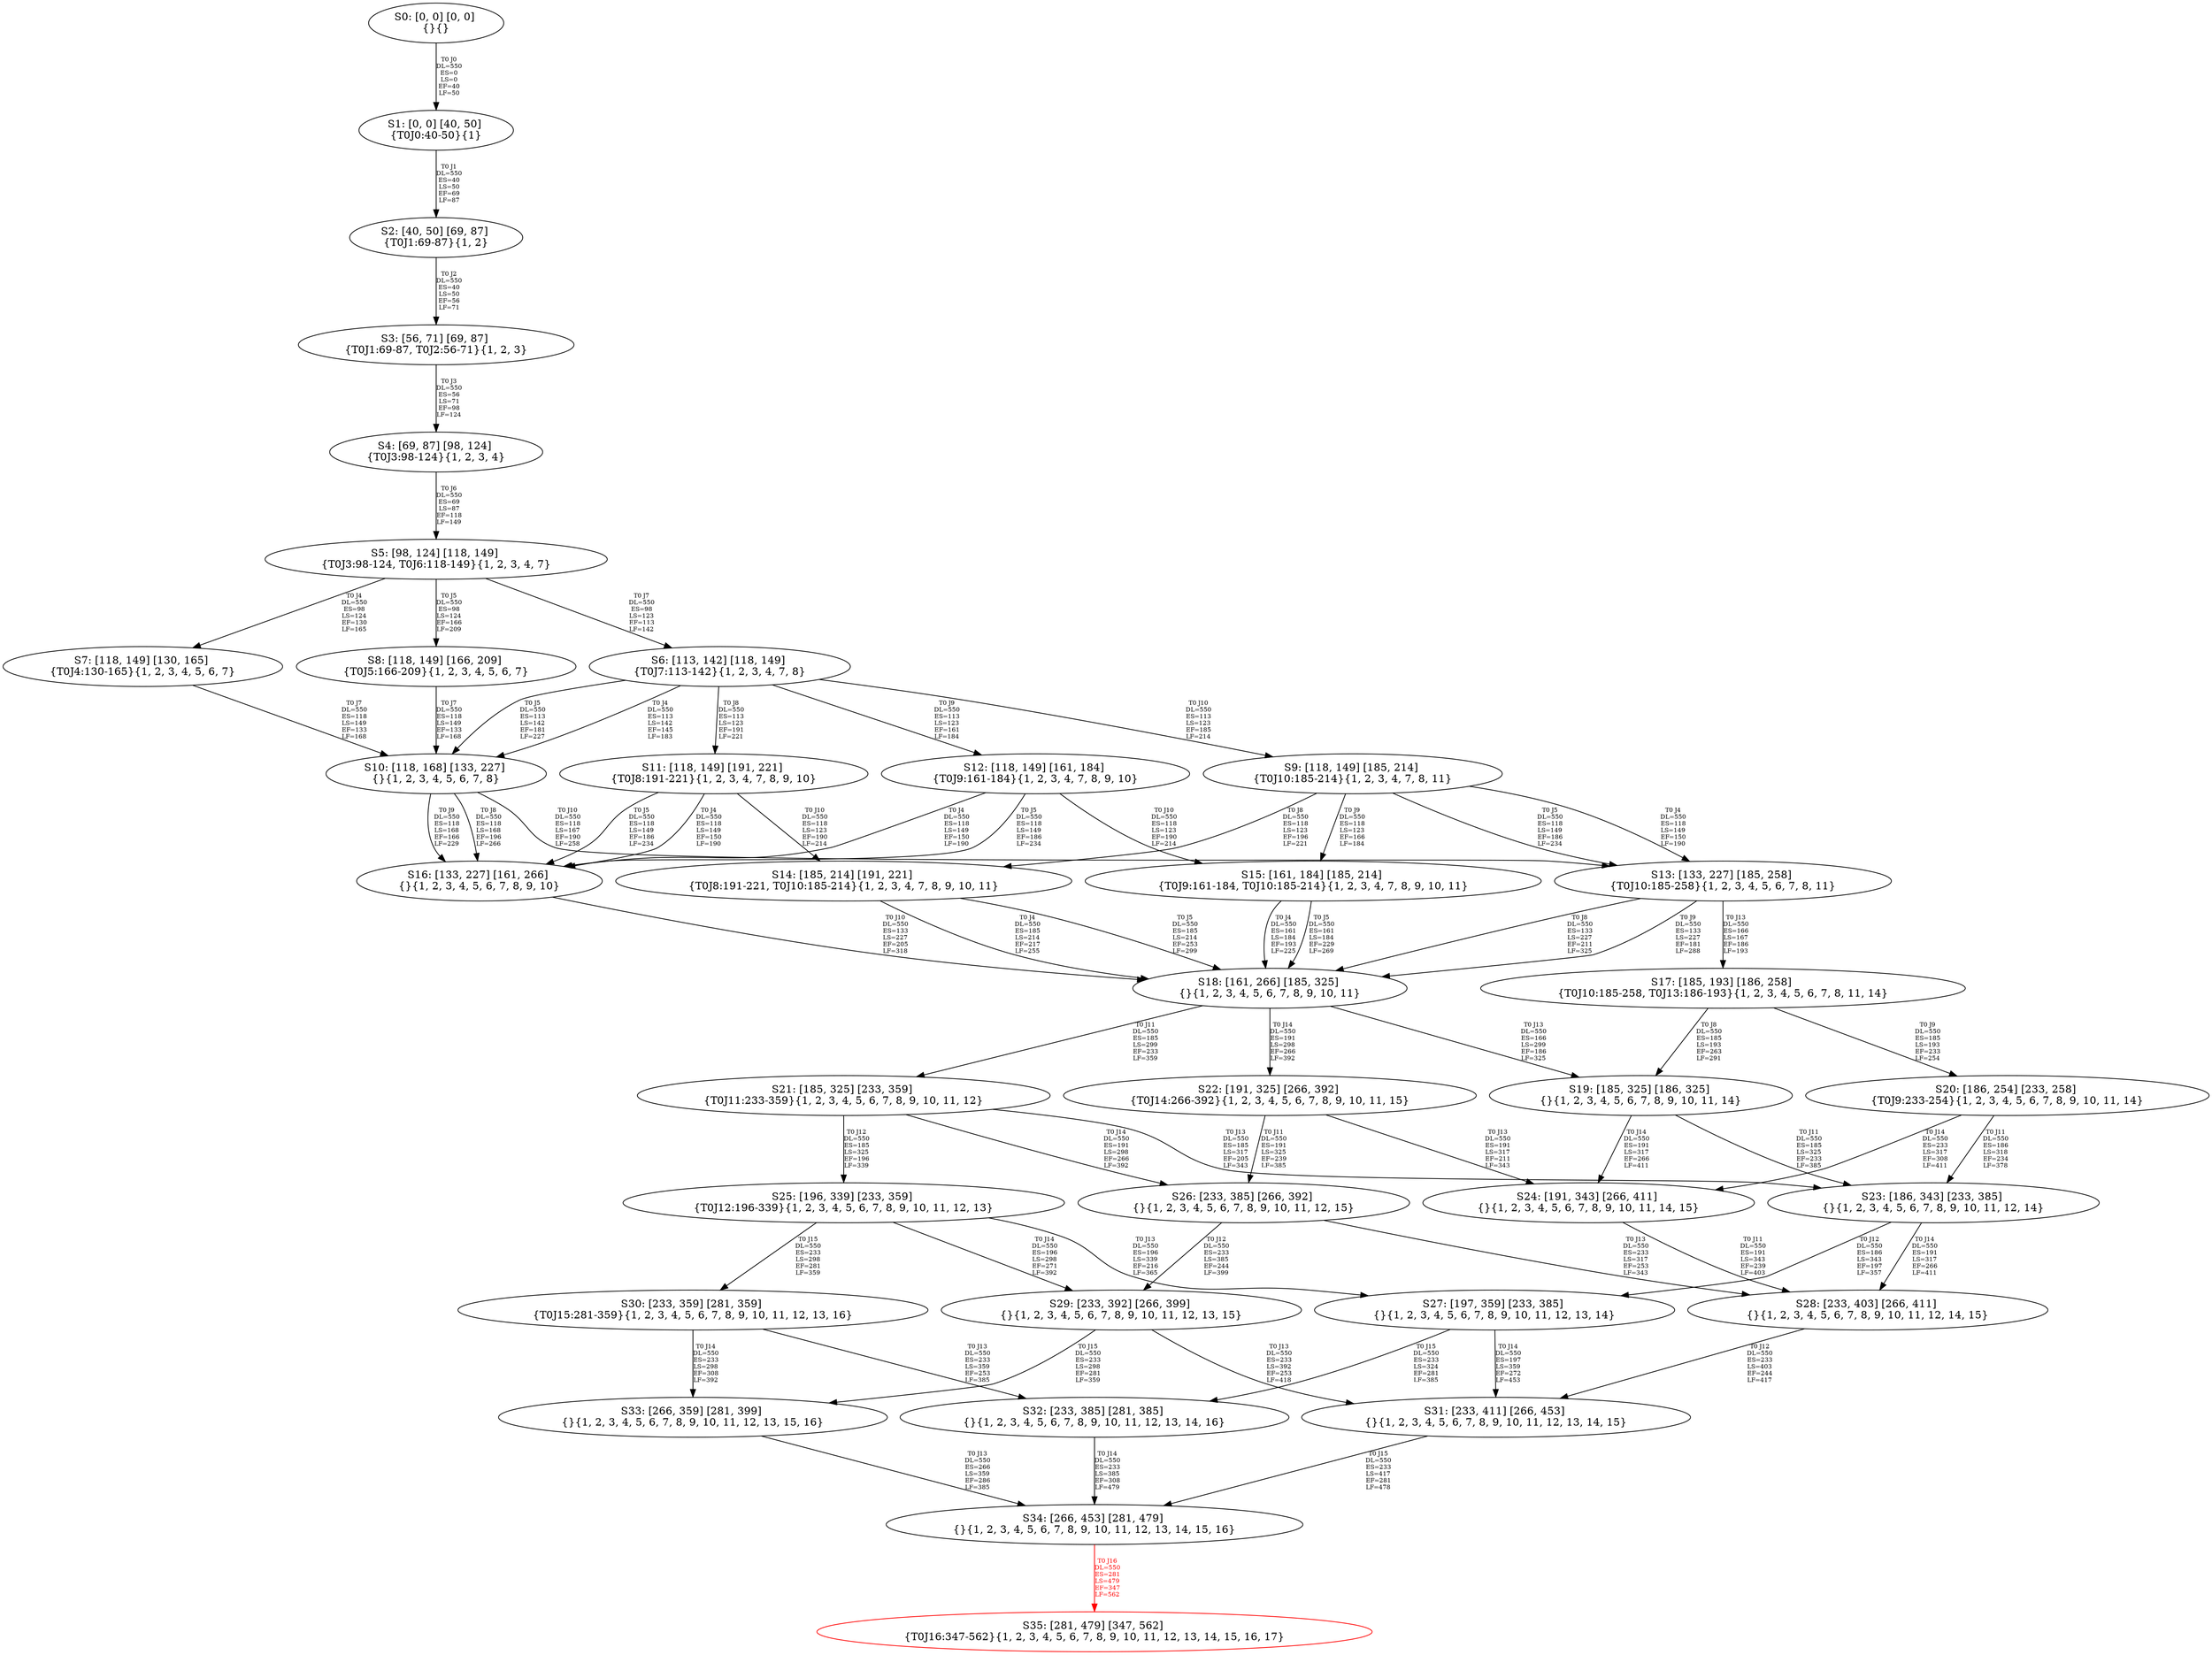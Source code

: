 digraph {
	S0[label="S0: [0, 0] [0, 0] \n{}{}"];
	S1[label="S1: [0, 0] [40, 50] \n{T0J0:40-50}{1}"];
	S2[label="S2: [40, 50] [69, 87] \n{T0J1:69-87}{1, 2}"];
	S3[label="S3: [56, 71] [69, 87] \n{T0J1:69-87, T0J2:56-71}{1, 2, 3}"];
	S4[label="S4: [69, 87] [98, 124] \n{T0J3:98-124}{1, 2, 3, 4}"];
	S5[label="S5: [98, 124] [118, 149] \n{T0J3:98-124, T0J6:118-149}{1, 2, 3, 4, 7}"];
	S6[label="S6: [113, 142] [118, 149] \n{T0J7:113-142}{1, 2, 3, 4, 7, 8}"];
	S7[label="S7: [118, 149] [130, 165] \n{T0J4:130-165}{1, 2, 3, 4, 5, 6, 7}"];
	S8[label="S8: [118, 149] [166, 209] \n{T0J5:166-209}{1, 2, 3, 4, 5, 6, 7}"];
	S9[label="S9: [118, 149] [185, 214] \n{T0J10:185-214}{1, 2, 3, 4, 7, 8, 11}"];
	S10[label="S10: [118, 168] [133, 227] \n{}{1, 2, 3, 4, 5, 6, 7, 8}"];
	S11[label="S11: [118, 149] [191, 221] \n{T0J8:191-221}{1, 2, 3, 4, 7, 8, 9, 10}"];
	S12[label="S12: [118, 149] [161, 184] \n{T0J9:161-184}{1, 2, 3, 4, 7, 8, 9, 10}"];
	S13[label="S13: [133, 227] [185, 258] \n{T0J10:185-258}{1, 2, 3, 4, 5, 6, 7, 8, 11}"];
	S14[label="S14: [185, 214] [191, 221] \n{T0J8:191-221, T0J10:185-214}{1, 2, 3, 4, 7, 8, 9, 10, 11}"];
	S15[label="S15: [161, 184] [185, 214] \n{T0J9:161-184, T0J10:185-214}{1, 2, 3, 4, 7, 8, 9, 10, 11}"];
	S16[label="S16: [133, 227] [161, 266] \n{}{1, 2, 3, 4, 5, 6, 7, 8, 9, 10}"];
	S17[label="S17: [185, 193] [186, 258] \n{T0J10:185-258, T0J13:186-193}{1, 2, 3, 4, 5, 6, 7, 8, 11, 14}"];
	S18[label="S18: [161, 266] [185, 325] \n{}{1, 2, 3, 4, 5, 6, 7, 8, 9, 10, 11}"];
	S19[label="S19: [185, 325] [186, 325] \n{}{1, 2, 3, 4, 5, 6, 7, 8, 9, 10, 11, 14}"];
	S20[label="S20: [186, 254] [233, 258] \n{T0J9:233-254}{1, 2, 3, 4, 5, 6, 7, 8, 9, 10, 11, 14}"];
	S21[label="S21: [185, 325] [233, 359] \n{T0J11:233-359}{1, 2, 3, 4, 5, 6, 7, 8, 9, 10, 11, 12}"];
	S22[label="S22: [191, 325] [266, 392] \n{T0J14:266-392}{1, 2, 3, 4, 5, 6, 7, 8, 9, 10, 11, 15}"];
	S23[label="S23: [186, 343] [233, 385] \n{}{1, 2, 3, 4, 5, 6, 7, 8, 9, 10, 11, 12, 14}"];
	S24[label="S24: [191, 343] [266, 411] \n{}{1, 2, 3, 4, 5, 6, 7, 8, 9, 10, 11, 14, 15}"];
	S25[label="S25: [196, 339] [233, 359] \n{T0J12:196-339}{1, 2, 3, 4, 5, 6, 7, 8, 9, 10, 11, 12, 13}"];
	S26[label="S26: [233, 385] [266, 392] \n{}{1, 2, 3, 4, 5, 6, 7, 8, 9, 10, 11, 12, 15}"];
	S27[label="S27: [197, 359] [233, 385] \n{}{1, 2, 3, 4, 5, 6, 7, 8, 9, 10, 11, 12, 13, 14}"];
	S28[label="S28: [233, 403] [266, 411] \n{}{1, 2, 3, 4, 5, 6, 7, 8, 9, 10, 11, 12, 14, 15}"];
	S29[label="S29: [233, 392] [266, 399] \n{}{1, 2, 3, 4, 5, 6, 7, 8, 9, 10, 11, 12, 13, 15}"];
	S30[label="S30: [233, 359] [281, 359] \n{T0J15:281-359}{1, 2, 3, 4, 5, 6, 7, 8, 9, 10, 11, 12, 13, 16}"];
	S31[label="S31: [233, 411] [266, 453] \n{}{1, 2, 3, 4, 5, 6, 7, 8, 9, 10, 11, 12, 13, 14, 15}"];
	S32[label="S32: [233, 385] [281, 385] \n{}{1, 2, 3, 4, 5, 6, 7, 8, 9, 10, 11, 12, 13, 14, 16}"];
	S33[label="S33: [266, 359] [281, 399] \n{}{1, 2, 3, 4, 5, 6, 7, 8, 9, 10, 11, 12, 13, 15, 16}"];
	S34[label="S34: [266, 453] [281, 479] \n{}{1, 2, 3, 4, 5, 6, 7, 8, 9, 10, 11, 12, 13, 14, 15, 16}"];
	S35[label="S35: [281, 479] [347, 562] \n{T0J16:347-562}{1, 2, 3, 4, 5, 6, 7, 8, 9, 10, 11, 12, 13, 14, 15, 16, 17}"];
	S0 -> S1[label="T0 J0\nDL=550\nES=0\nLS=0\nEF=40\nLF=50",fontsize=8];
	S1 -> S2[label="T0 J1\nDL=550\nES=40\nLS=50\nEF=69\nLF=87",fontsize=8];
	S2 -> S3[label="T0 J2\nDL=550\nES=40\nLS=50\nEF=56\nLF=71",fontsize=8];
	S3 -> S4[label="T0 J3\nDL=550\nES=56\nLS=71\nEF=98\nLF=124",fontsize=8];
	S4 -> S5[label="T0 J6\nDL=550\nES=69\nLS=87\nEF=118\nLF=149",fontsize=8];
	S5 -> S7[label="T0 J4\nDL=550\nES=98\nLS=124\nEF=130\nLF=165",fontsize=8];
	S5 -> S8[label="T0 J5\nDL=550\nES=98\nLS=124\nEF=166\nLF=209",fontsize=8];
	S5 -> S6[label="T0 J7\nDL=550\nES=98\nLS=123\nEF=113\nLF=142",fontsize=8];
	S6 -> S10[label="T0 J4\nDL=550\nES=113\nLS=142\nEF=145\nLF=183",fontsize=8];
	S6 -> S10[label="T0 J5\nDL=550\nES=113\nLS=142\nEF=181\nLF=227",fontsize=8];
	S6 -> S11[label="T0 J8\nDL=550\nES=113\nLS=123\nEF=191\nLF=221",fontsize=8];
	S6 -> S12[label="T0 J9\nDL=550\nES=113\nLS=123\nEF=161\nLF=184",fontsize=8];
	S6 -> S9[label="T0 J10\nDL=550\nES=113\nLS=123\nEF=185\nLF=214",fontsize=8];
	S7 -> S10[label="T0 J7\nDL=550\nES=118\nLS=149\nEF=133\nLF=168",fontsize=8];
	S8 -> S10[label="T0 J7\nDL=550\nES=118\nLS=149\nEF=133\nLF=168",fontsize=8];
	S9 -> S13[label="T0 J4\nDL=550\nES=118\nLS=149\nEF=150\nLF=190",fontsize=8];
	S9 -> S13[label="T0 J5\nDL=550\nES=118\nLS=149\nEF=186\nLF=234",fontsize=8];
	S9 -> S14[label="T0 J8\nDL=550\nES=118\nLS=123\nEF=196\nLF=221",fontsize=8];
	S9 -> S15[label="T0 J9\nDL=550\nES=118\nLS=123\nEF=166\nLF=184",fontsize=8];
	S10 -> S16[label="T0 J8\nDL=550\nES=118\nLS=168\nEF=196\nLF=266",fontsize=8];
	S10 -> S16[label="T0 J9\nDL=550\nES=118\nLS=168\nEF=166\nLF=229",fontsize=8];
	S10 -> S13[label="T0 J10\nDL=550\nES=118\nLS=167\nEF=190\nLF=258",fontsize=8];
	S11 -> S16[label="T0 J4\nDL=550\nES=118\nLS=149\nEF=150\nLF=190",fontsize=8];
	S11 -> S16[label="T0 J5\nDL=550\nES=118\nLS=149\nEF=186\nLF=234",fontsize=8];
	S11 -> S14[label="T0 J10\nDL=550\nES=118\nLS=123\nEF=190\nLF=214",fontsize=8];
	S12 -> S16[label="T0 J4\nDL=550\nES=118\nLS=149\nEF=150\nLF=190",fontsize=8];
	S12 -> S16[label="T0 J5\nDL=550\nES=118\nLS=149\nEF=186\nLF=234",fontsize=8];
	S12 -> S15[label="T0 J10\nDL=550\nES=118\nLS=123\nEF=190\nLF=214",fontsize=8];
	S13 -> S18[label="T0 J8\nDL=550\nES=133\nLS=227\nEF=211\nLF=325",fontsize=8];
	S13 -> S18[label="T0 J9\nDL=550\nES=133\nLS=227\nEF=181\nLF=288",fontsize=8];
	S13 -> S17[label="T0 J13\nDL=550\nES=166\nLS=167\nEF=186\nLF=193",fontsize=8];
	S14 -> S18[label="T0 J4\nDL=550\nES=185\nLS=214\nEF=217\nLF=255",fontsize=8];
	S14 -> S18[label="T0 J5\nDL=550\nES=185\nLS=214\nEF=253\nLF=299",fontsize=8];
	S15 -> S18[label="T0 J4\nDL=550\nES=161\nLS=184\nEF=193\nLF=225",fontsize=8];
	S15 -> S18[label="T0 J5\nDL=550\nES=161\nLS=184\nEF=229\nLF=269",fontsize=8];
	S16 -> S18[label="T0 J10\nDL=550\nES=133\nLS=227\nEF=205\nLF=318",fontsize=8];
	S17 -> S19[label="T0 J8\nDL=550\nES=185\nLS=193\nEF=263\nLF=291",fontsize=8];
	S17 -> S20[label="T0 J9\nDL=550\nES=185\nLS=193\nEF=233\nLF=254",fontsize=8];
	S18 -> S21[label="T0 J11\nDL=550\nES=185\nLS=299\nEF=233\nLF=359",fontsize=8];
	S18 -> S19[label="T0 J13\nDL=550\nES=166\nLS=299\nEF=186\nLF=325",fontsize=8];
	S18 -> S22[label="T0 J14\nDL=550\nES=191\nLS=298\nEF=266\nLF=392",fontsize=8];
	S19 -> S23[label="T0 J11\nDL=550\nES=185\nLS=325\nEF=233\nLF=385",fontsize=8];
	S19 -> S24[label="T0 J14\nDL=550\nES=191\nLS=317\nEF=266\nLF=411",fontsize=8];
	S20 -> S23[label="T0 J11\nDL=550\nES=186\nLS=318\nEF=234\nLF=378",fontsize=8];
	S20 -> S24[label="T0 J14\nDL=550\nES=233\nLS=317\nEF=308\nLF=411",fontsize=8];
	S21 -> S25[label="T0 J12\nDL=550\nES=185\nLS=325\nEF=196\nLF=339",fontsize=8];
	S21 -> S23[label="T0 J13\nDL=550\nES=185\nLS=317\nEF=205\nLF=343",fontsize=8];
	S21 -> S26[label="T0 J14\nDL=550\nES=191\nLS=298\nEF=266\nLF=392",fontsize=8];
	S22 -> S26[label="T0 J11\nDL=550\nES=191\nLS=325\nEF=239\nLF=385",fontsize=8];
	S22 -> S24[label="T0 J13\nDL=550\nES=191\nLS=317\nEF=211\nLF=343",fontsize=8];
	S23 -> S27[label="T0 J12\nDL=550\nES=186\nLS=343\nEF=197\nLF=357",fontsize=8];
	S23 -> S28[label="T0 J14\nDL=550\nES=191\nLS=317\nEF=266\nLF=411",fontsize=8];
	S24 -> S28[label="T0 J11\nDL=550\nES=191\nLS=343\nEF=239\nLF=403",fontsize=8];
	S25 -> S27[label="T0 J13\nDL=550\nES=196\nLS=339\nEF=216\nLF=365",fontsize=8];
	S25 -> S29[label="T0 J14\nDL=550\nES=196\nLS=298\nEF=271\nLF=392",fontsize=8];
	S25 -> S30[label="T0 J15\nDL=550\nES=233\nLS=298\nEF=281\nLF=359",fontsize=8];
	S26 -> S29[label="T0 J12\nDL=550\nES=233\nLS=385\nEF=244\nLF=399",fontsize=8];
	S26 -> S28[label="T0 J13\nDL=550\nES=233\nLS=317\nEF=253\nLF=343",fontsize=8];
	S27 -> S31[label="T0 J14\nDL=550\nES=197\nLS=359\nEF=272\nLF=453",fontsize=8];
	S27 -> S32[label="T0 J15\nDL=550\nES=233\nLS=324\nEF=281\nLF=385",fontsize=8];
	S28 -> S31[label="T0 J12\nDL=550\nES=233\nLS=403\nEF=244\nLF=417",fontsize=8];
	S29 -> S31[label="T0 J13\nDL=550\nES=233\nLS=392\nEF=253\nLF=418",fontsize=8];
	S29 -> S33[label="T0 J15\nDL=550\nES=233\nLS=298\nEF=281\nLF=359",fontsize=8];
	S30 -> S32[label="T0 J13\nDL=550\nES=233\nLS=359\nEF=253\nLF=385",fontsize=8];
	S30 -> S33[label="T0 J14\nDL=550\nES=233\nLS=298\nEF=308\nLF=392",fontsize=8];
	S31 -> S34[label="T0 J15\nDL=550\nES=233\nLS=417\nEF=281\nLF=478",fontsize=8];
	S32 -> S34[label="T0 J14\nDL=550\nES=233\nLS=385\nEF=308\nLF=479",fontsize=8];
	S33 -> S34[label="T0 J13\nDL=550\nES=266\nLS=359\nEF=286\nLF=385",fontsize=8];
	S34 -> S35[label="T0 J16\nDL=550\nES=281\nLS=479\nEF=347\nLF=562",color=Red,fontcolor=Red,fontsize=8];
S35[color=Red];
}
